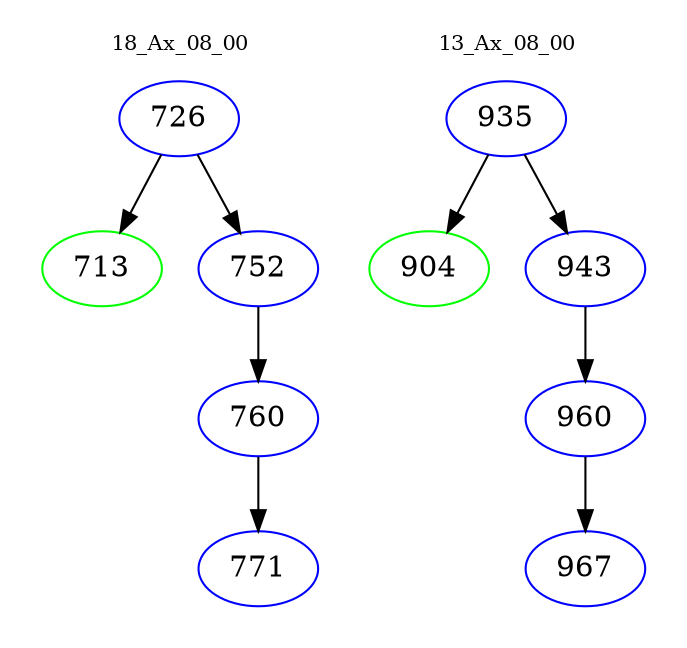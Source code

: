 digraph{
subgraph cluster_0 {
color = white
label = "18_Ax_08_00";
fontsize=10;
T0_726 [label="726", color="blue"]
T0_726 -> T0_713 [color="black"]
T0_713 [label="713", color="green"]
T0_726 -> T0_752 [color="black"]
T0_752 [label="752", color="blue"]
T0_752 -> T0_760 [color="black"]
T0_760 [label="760", color="blue"]
T0_760 -> T0_771 [color="black"]
T0_771 [label="771", color="blue"]
}
subgraph cluster_1 {
color = white
label = "13_Ax_08_00";
fontsize=10;
T1_935 [label="935", color="blue"]
T1_935 -> T1_904 [color="black"]
T1_904 [label="904", color="green"]
T1_935 -> T1_943 [color="black"]
T1_943 [label="943", color="blue"]
T1_943 -> T1_960 [color="black"]
T1_960 [label="960", color="blue"]
T1_960 -> T1_967 [color="black"]
T1_967 [label="967", color="blue"]
}
}
